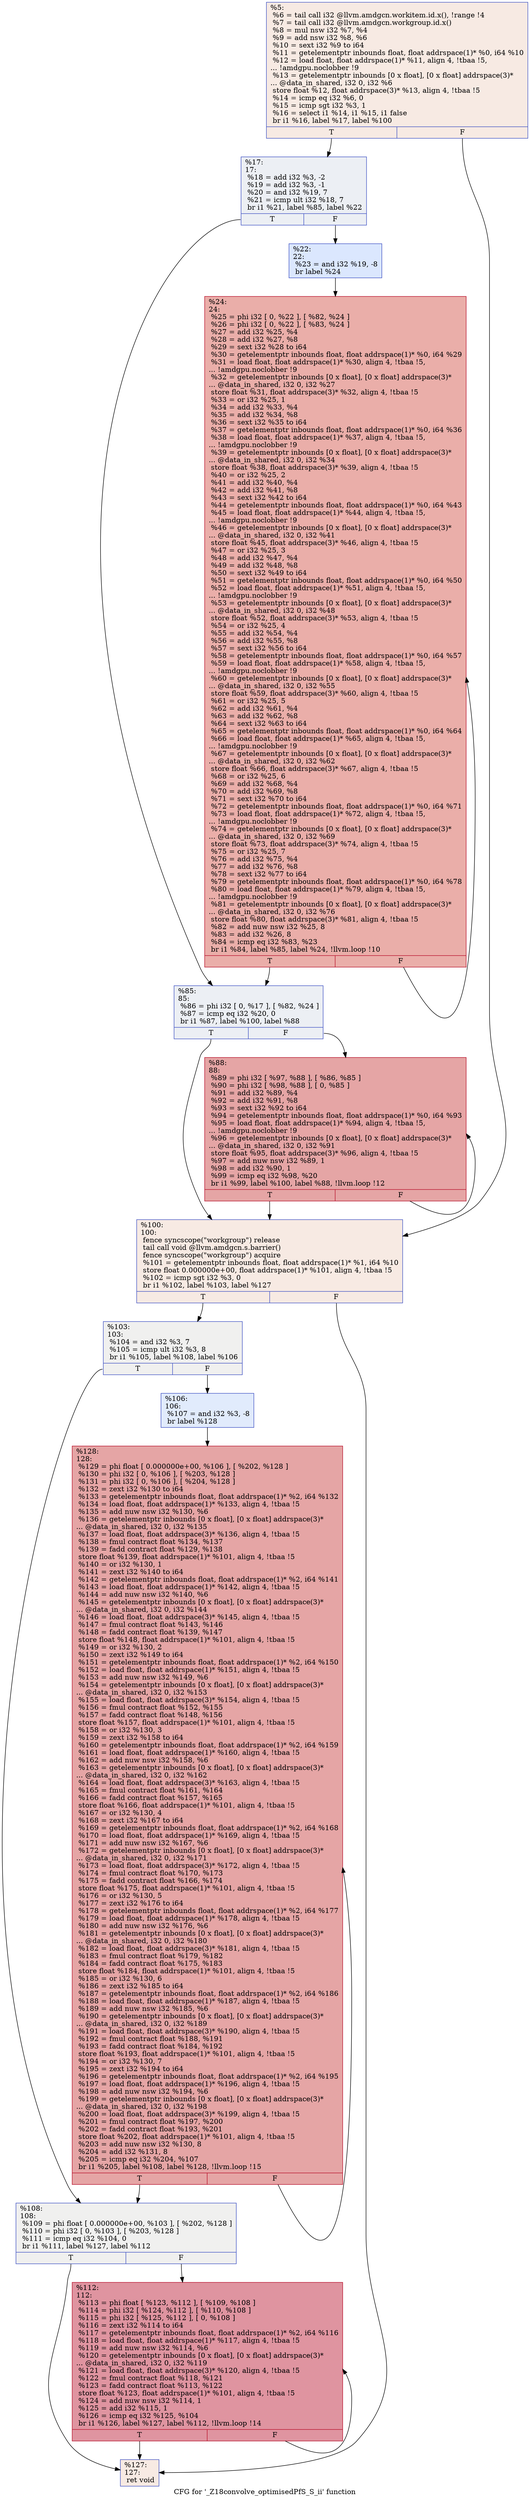 digraph "CFG for '_Z18convolve_optimisedPfS_S_ii' function" {
	label="CFG for '_Z18convolve_optimisedPfS_S_ii' function";

	Node0x56382f0 [shape=record,color="#3d50c3ff", style=filled, fillcolor="#eed0c070",label="{%5:\l  %6 = tail call i32 @llvm.amdgcn.workitem.id.x(), !range !4\l  %7 = tail call i32 @llvm.amdgcn.workgroup.id.x()\l  %8 = mul nsw i32 %7, %4\l  %9 = add nsw i32 %8, %6\l  %10 = sext i32 %9 to i64\l  %11 = getelementptr inbounds float, float addrspace(1)* %0, i64 %10\l  %12 = load float, float addrspace(1)* %11, align 4, !tbaa !5,\l... !amdgpu.noclobber !9\l  %13 = getelementptr inbounds [0 x float], [0 x float] addrspace(3)*\l... @data_in_shared, i32 0, i32 %6\l  store float %12, float addrspace(3)* %13, align 4, !tbaa !5\l  %14 = icmp eq i32 %6, 0\l  %15 = icmp sgt i32 %3, 1\l  %16 = select i1 %14, i1 %15, i1 false\l  br i1 %16, label %17, label %100\l|{<s0>T|<s1>F}}"];
	Node0x56382f0:s0 -> Node0x56392c0;
	Node0x56382f0:s1 -> Node0x563a910;
	Node0x56392c0 [shape=record,color="#3d50c3ff", style=filled, fillcolor="#d4dbe670",label="{%17:\l17:                                               \l  %18 = add i32 %3, -2\l  %19 = add i32 %3, -1\l  %20 = and i32 %19, 7\l  %21 = icmp ult i32 %18, 7\l  br i1 %21, label %85, label %22\l|{<s0>T|<s1>F}}"];
	Node0x56392c0:s0 -> Node0x563ad20;
	Node0x56392c0:s1 -> Node0x563ad70;
	Node0x563ad70 [shape=record,color="#3d50c3ff", style=filled, fillcolor="#aec9fc70",label="{%22:\l22:                                               \l  %23 = and i32 %19, -8\l  br label %24\l}"];
	Node0x563ad70 -> Node0x563af70;
	Node0x563af70 [shape=record,color="#b70d28ff", style=filled, fillcolor="#d0473d70",label="{%24:\l24:                                               \l  %25 = phi i32 [ 0, %22 ], [ %82, %24 ]\l  %26 = phi i32 [ 0, %22 ], [ %83, %24 ]\l  %27 = add i32 %25, %4\l  %28 = add i32 %27, %8\l  %29 = sext i32 %28 to i64\l  %30 = getelementptr inbounds float, float addrspace(1)* %0, i64 %29\l  %31 = load float, float addrspace(1)* %30, align 4, !tbaa !5,\l... !amdgpu.noclobber !9\l  %32 = getelementptr inbounds [0 x float], [0 x float] addrspace(3)*\l... @data_in_shared, i32 0, i32 %27\l  store float %31, float addrspace(3)* %32, align 4, !tbaa !5\l  %33 = or i32 %25, 1\l  %34 = add i32 %33, %4\l  %35 = add i32 %34, %8\l  %36 = sext i32 %35 to i64\l  %37 = getelementptr inbounds float, float addrspace(1)* %0, i64 %36\l  %38 = load float, float addrspace(1)* %37, align 4, !tbaa !5,\l... !amdgpu.noclobber !9\l  %39 = getelementptr inbounds [0 x float], [0 x float] addrspace(3)*\l... @data_in_shared, i32 0, i32 %34\l  store float %38, float addrspace(3)* %39, align 4, !tbaa !5\l  %40 = or i32 %25, 2\l  %41 = add i32 %40, %4\l  %42 = add i32 %41, %8\l  %43 = sext i32 %42 to i64\l  %44 = getelementptr inbounds float, float addrspace(1)* %0, i64 %43\l  %45 = load float, float addrspace(1)* %44, align 4, !tbaa !5,\l... !amdgpu.noclobber !9\l  %46 = getelementptr inbounds [0 x float], [0 x float] addrspace(3)*\l... @data_in_shared, i32 0, i32 %41\l  store float %45, float addrspace(3)* %46, align 4, !tbaa !5\l  %47 = or i32 %25, 3\l  %48 = add i32 %47, %4\l  %49 = add i32 %48, %8\l  %50 = sext i32 %49 to i64\l  %51 = getelementptr inbounds float, float addrspace(1)* %0, i64 %50\l  %52 = load float, float addrspace(1)* %51, align 4, !tbaa !5,\l... !amdgpu.noclobber !9\l  %53 = getelementptr inbounds [0 x float], [0 x float] addrspace(3)*\l... @data_in_shared, i32 0, i32 %48\l  store float %52, float addrspace(3)* %53, align 4, !tbaa !5\l  %54 = or i32 %25, 4\l  %55 = add i32 %54, %4\l  %56 = add i32 %55, %8\l  %57 = sext i32 %56 to i64\l  %58 = getelementptr inbounds float, float addrspace(1)* %0, i64 %57\l  %59 = load float, float addrspace(1)* %58, align 4, !tbaa !5,\l... !amdgpu.noclobber !9\l  %60 = getelementptr inbounds [0 x float], [0 x float] addrspace(3)*\l... @data_in_shared, i32 0, i32 %55\l  store float %59, float addrspace(3)* %60, align 4, !tbaa !5\l  %61 = or i32 %25, 5\l  %62 = add i32 %61, %4\l  %63 = add i32 %62, %8\l  %64 = sext i32 %63 to i64\l  %65 = getelementptr inbounds float, float addrspace(1)* %0, i64 %64\l  %66 = load float, float addrspace(1)* %65, align 4, !tbaa !5,\l... !amdgpu.noclobber !9\l  %67 = getelementptr inbounds [0 x float], [0 x float] addrspace(3)*\l... @data_in_shared, i32 0, i32 %62\l  store float %66, float addrspace(3)* %67, align 4, !tbaa !5\l  %68 = or i32 %25, 6\l  %69 = add i32 %68, %4\l  %70 = add i32 %69, %8\l  %71 = sext i32 %70 to i64\l  %72 = getelementptr inbounds float, float addrspace(1)* %0, i64 %71\l  %73 = load float, float addrspace(1)* %72, align 4, !tbaa !5,\l... !amdgpu.noclobber !9\l  %74 = getelementptr inbounds [0 x float], [0 x float] addrspace(3)*\l... @data_in_shared, i32 0, i32 %69\l  store float %73, float addrspace(3)* %74, align 4, !tbaa !5\l  %75 = or i32 %25, 7\l  %76 = add i32 %75, %4\l  %77 = add i32 %76, %8\l  %78 = sext i32 %77 to i64\l  %79 = getelementptr inbounds float, float addrspace(1)* %0, i64 %78\l  %80 = load float, float addrspace(1)* %79, align 4, !tbaa !5,\l... !amdgpu.noclobber !9\l  %81 = getelementptr inbounds [0 x float], [0 x float] addrspace(3)*\l... @data_in_shared, i32 0, i32 %76\l  store float %80, float addrspace(3)* %81, align 4, !tbaa !5\l  %82 = add nuw nsw i32 %25, 8\l  %83 = add i32 %26, 8\l  %84 = icmp eq i32 %83, %23\l  br i1 %84, label %85, label %24, !llvm.loop !10\l|{<s0>T|<s1>F}}"];
	Node0x563af70:s0 -> Node0x563ad20;
	Node0x563af70:s1 -> Node0x563af70;
	Node0x563ad20 [shape=record,color="#3d50c3ff", style=filled, fillcolor="#d4dbe670",label="{%85:\l85:                                               \l  %86 = phi i32 [ 0, %17 ], [ %82, %24 ]\l  %87 = icmp eq i32 %20, 0\l  br i1 %87, label %100, label %88\l|{<s0>T|<s1>F}}"];
	Node0x563ad20:s0 -> Node0x563a910;
	Node0x563ad20:s1 -> Node0x563e640;
	Node0x563e640 [shape=record,color="#b70d28ff", style=filled, fillcolor="#c5333470",label="{%88:\l88:                                               \l  %89 = phi i32 [ %97, %88 ], [ %86, %85 ]\l  %90 = phi i32 [ %98, %88 ], [ 0, %85 ]\l  %91 = add i32 %89, %4\l  %92 = add i32 %91, %8\l  %93 = sext i32 %92 to i64\l  %94 = getelementptr inbounds float, float addrspace(1)* %0, i64 %93\l  %95 = load float, float addrspace(1)* %94, align 4, !tbaa !5,\l... !amdgpu.noclobber !9\l  %96 = getelementptr inbounds [0 x float], [0 x float] addrspace(3)*\l... @data_in_shared, i32 0, i32 %91\l  store float %95, float addrspace(3)* %96, align 4, !tbaa !5\l  %97 = add nuw nsw i32 %89, 1\l  %98 = add i32 %90, 1\l  %99 = icmp eq i32 %98, %20\l  br i1 %99, label %100, label %88, !llvm.loop !12\l|{<s0>T|<s1>F}}"];
	Node0x563e640:s0 -> Node0x563a910;
	Node0x563e640:s1 -> Node0x563e640;
	Node0x563a910 [shape=record,color="#3d50c3ff", style=filled, fillcolor="#eed0c070",label="{%100:\l100:                                              \l  fence syncscope(\"workgroup\") release\l  tail call void @llvm.amdgcn.s.barrier()\l  fence syncscope(\"workgroup\") acquire\l  %101 = getelementptr inbounds float, float addrspace(1)* %1, i64 %10\l  store float 0.000000e+00, float addrspace(1)* %101, align 4, !tbaa !5\l  %102 = icmp sgt i32 %3, 0\l  br i1 %102, label %103, label %127\l|{<s0>T|<s1>F}}"];
	Node0x563a910:s0 -> Node0x563feb0;
	Node0x563a910:s1 -> Node0x563ff40;
	Node0x563feb0 [shape=record,color="#3d50c3ff", style=filled, fillcolor="#dedcdb70",label="{%103:\l103:                                              \l  %104 = and i32 %3, 7\l  %105 = icmp ult i32 %3, 8\l  br i1 %105, label %108, label %106\l|{<s0>T|<s1>F}}"];
	Node0x563feb0:s0 -> Node0x56401a0;
	Node0x563feb0:s1 -> Node0x56401f0;
	Node0x56401f0 [shape=record,color="#3d50c3ff", style=filled, fillcolor="#bbd1f870",label="{%106:\l106:                                              \l  %107 = and i32 %3, -8\l  br label %128\l}"];
	Node0x56401f0 -> Node0x56403c0;
	Node0x56401a0 [shape=record,color="#3d50c3ff", style=filled, fillcolor="#dedcdb70",label="{%108:\l108:                                              \l  %109 = phi float [ 0.000000e+00, %103 ], [ %202, %128 ]\l  %110 = phi i32 [ 0, %103 ], [ %203, %128 ]\l  %111 = icmp eq i32 %104, 0\l  br i1 %111, label %127, label %112\l|{<s0>T|<s1>F}}"];
	Node0x56401a0:s0 -> Node0x563ff40;
	Node0x56401a0:s1 -> Node0x56406e0;
	Node0x56406e0 [shape=record,color="#b70d28ff", style=filled, fillcolor="#b70d2870",label="{%112:\l112:                                              \l  %113 = phi float [ %123, %112 ], [ %109, %108 ]\l  %114 = phi i32 [ %124, %112 ], [ %110, %108 ]\l  %115 = phi i32 [ %125, %112 ], [ 0, %108 ]\l  %116 = zext i32 %114 to i64\l  %117 = getelementptr inbounds float, float addrspace(1)* %2, i64 %116\l  %118 = load float, float addrspace(1)* %117, align 4, !tbaa !5\l  %119 = add nuw nsw i32 %114, %6\l  %120 = getelementptr inbounds [0 x float], [0 x float] addrspace(3)*\l... @data_in_shared, i32 0, i32 %119\l  %121 = load float, float addrspace(3)* %120, align 4, !tbaa !5\l  %122 = fmul contract float %118, %121\l  %123 = fadd contract float %113, %122\l  store float %123, float addrspace(1)* %101, align 4, !tbaa !5\l  %124 = add nuw nsw i32 %114, 1\l  %125 = add i32 %115, 1\l  %126 = icmp eq i32 %125, %104\l  br i1 %126, label %127, label %112, !llvm.loop !14\l|{<s0>T|<s1>F}}"];
	Node0x56406e0:s0 -> Node0x563ff40;
	Node0x56406e0:s1 -> Node0x56406e0;
	Node0x563ff40 [shape=record,color="#3d50c3ff", style=filled, fillcolor="#eed0c070",label="{%127:\l127:                                              \l  ret void\l}"];
	Node0x56403c0 [shape=record,color="#b70d28ff", style=filled, fillcolor="#c5333470",label="{%128:\l128:                                              \l  %129 = phi float [ 0.000000e+00, %106 ], [ %202, %128 ]\l  %130 = phi i32 [ 0, %106 ], [ %203, %128 ]\l  %131 = phi i32 [ 0, %106 ], [ %204, %128 ]\l  %132 = zext i32 %130 to i64\l  %133 = getelementptr inbounds float, float addrspace(1)* %2, i64 %132\l  %134 = load float, float addrspace(1)* %133, align 4, !tbaa !5\l  %135 = add nuw nsw i32 %130, %6\l  %136 = getelementptr inbounds [0 x float], [0 x float] addrspace(3)*\l... @data_in_shared, i32 0, i32 %135\l  %137 = load float, float addrspace(3)* %136, align 4, !tbaa !5\l  %138 = fmul contract float %134, %137\l  %139 = fadd contract float %129, %138\l  store float %139, float addrspace(1)* %101, align 4, !tbaa !5\l  %140 = or i32 %130, 1\l  %141 = zext i32 %140 to i64\l  %142 = getelementptr inbounds float, float addrspace(1)* %2, i64 %141\l  %143 = load float, float addrspace(1)* %142, align 4, !tbaa !5\l  %144 = add nuw nsw i32 %140, %6\l  %145 = getelementptr inbounds [0 x float], [0 x float] addrspace(3)*\l... @data_in_shared, i32 0, i32 %144\l  %146 = load float, float addrspace(3)* %145, align 4, !tbaa !5\l  %147 = fmul contract float %143, %146\l  %148 = fadd contract float %139, %147\l  store float %148, float addrspace(1)* %101, align 4, !tbaa !5\l  %149 = or i32 %130, 2\l  %150 = zext i32 %149 to i64\l  %151 = getelementptr inbounds float, float addrspace(1)* %2, i64 %150\l  %152 = load float, float addrspace(1)* %151, align 4, !tbaa !5\l  %153 = add nuw nsw i32 %149, %6\l  %154 = getelementptr inbounds [0 x float], [0 x float] addrspace(3)*\l... @data_in_shared, i32 0, i32 %153\l  %155 = load float, float addrspace(3)* %154, align 4, !tbaa !5\l  %156 = fmul contract float %152, %155\l  %157 = fadd contract float %148, %156\l  store float %157, float addrspace(1)* %101, align 4, !tbaa !5\l  %158 = or i32 %130, 3\l  %159 = zext i32 %158 to i64\l  %160 = getelementptr inbounds float, float addrspace(1)* %2, i64 %159\l  %161 = load float, float addrspace(1)* %160, align 4, !tbaa !5\l  %162 = add nuw nsw i32 %158, %6\l  %163 = getelementptr inbounds [0 x float], [0 x float] addrspace(3)*\l... @data_in_shared, i32 0, i32 %162\l  %164 = load float, float addrspace(3)* %163, align 4, !tbaa !5\l  %165 = fmul contract float %161, %164\l  %166 = fadd contract float %157, %165\l  store float %166, float addrspace(1)* %101, align 4, !tbaa !5\l  %167 = or i32 %130, 4\l  %168 = zext i32 %167 to i64\l  %169 = getelementptr inbounds float, float addrspace(1)* %2, i64 %168\l  %170 = load float, float addrspace(1)* %169, align 4, !tbaa !5\l  %171 = add nuw nsw i32 %167, %6\l  %172 = getelementptr inbounds [0 x float], [0 x float] addrspace(3)*\l... @data_in_shared, i32 0, i32 %171\l  %173 = load float, float addrspace(3)* %172, align 4, !tbaa !5\l  %174 = fmul contract float %170, %173\l  %175 = fadd contract float %166, %174\l  store float %175, float addrspace(1)* %101, align 4, !tbaa !5\l  %176 = or i32 %130, 5\l  %177 = zext i32 %176 to i64\l  %178 = getelementptr inbounds float, float addrspace(1)* %2, i64 %177\l  %179 = load float, float addrspace(1)* %178, align 4, !tbaa !5\l  %180 = add nuw nsw i32 %176, %6\l  %181 = getelementptr inbounds [0 x float], [0 x float] addrspace(3)*\l... @data_in_shared, i32 0, i32 %180\l  %182 = load float, float addrspace(3)* %181, align 4, !tbaa !5\l  %183 = fmul contract float %179, %182\l  %184 = fadd contract float %175, %183\l  store float %184, float addrspace(1)* %101, align 4, !tbaa !5\l  %185 = or i32 %130, 6\l  %186 = zext i32 %185 to i64\l  %187 = getelementptr inbounds float, float addrspace(1)* %2, i64 %186\l  %188 = load float, float addrspace(1)* %187, align 4, !tbaa !5\l  %189 = add nuw nsw i32 %185, %6\l  %190 = getelementptr inbounds [0 x float], [0 x float] addrspace(3)*\l... @data_in_shared, i32 0, i32 %189\l  %191 = load float, float addrspace(3)* %190, align 4, !tbaa !5\l  %192 = fmul contract float %188, %191\l  %193 = fadd contract float %184, %192\l  store float %193, float addrspace(1)* %101, align 4, !tbaa !5\l  %194 = or i32 %130, 7\l  %195 = zext i32 %194 to i64\l  %196 = getelementptr inbounds float, float addrspace(1)* %2, i64 %195\l  %197 = load float, float addrspace(1)* %196, align 4, !tbaa !5\l  %198 = add nuw nsw i32 %194, %6\l  %199 = getelementptr inbounds [0 x float], [0 x float] addrspace(3)*\l... @data_in_shared, i32 0, i32 %198\l  %200 = load float, float addrspace(3)* %199, align 4, !tbaa !5\l  %201 = fmul contract float %197, %200\l  %202 = fadd contract float %193, %201\l  store float %202, float addrspace(1)* %101, align 4, !tbaa !5\l  %203 = add nuw nsw i32 %130, 8\l  %204 = add i32 %131, 8\l  %205 = icmp eq i32 %204, %107\l  br i1 %205, label %108, label %128, !llvm.loop !15\l|{<s0>T|<s1>F}}"];
	Node0x56403c0:s0 -> Node0x56401a0;
	Node0x56403c0:s1 -> Node0x56403c0;
}
